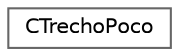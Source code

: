 digraph "Graphical Class Hierarchy"
{
 // LATEX_PDF_SIZE
  bgcolor="transparent";
  edge [fontname=Helvetica,fontsize=10,labelfontname=Helvetica,labelfontsize=10];
  node [fontname=Helvetica,fontsize=10,shape=box,height=0.2,width=0.4];
  rankdir="LR";
  Node0 [id="Node000000",label="CTrechoPoco",height=0.2,width=0.4,color="grey40", fillcolor="white", style="filled",URL="$class_c_trecho_poco.html",tooltip=" "];
}
